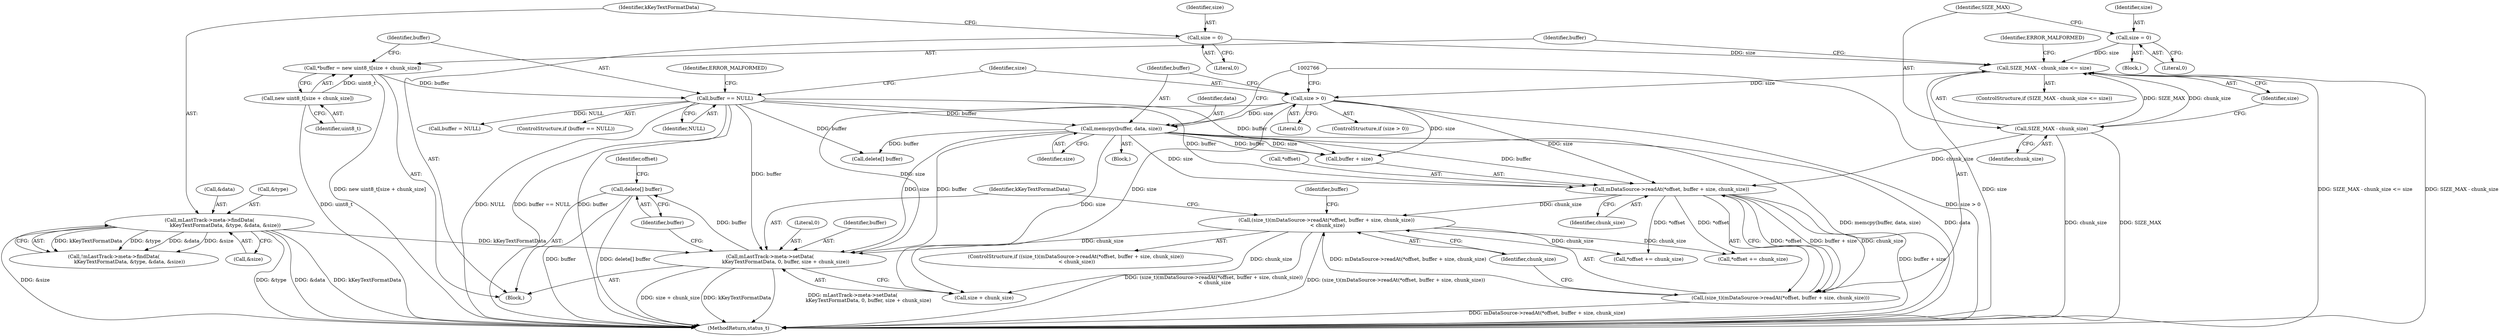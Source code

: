 digraph "0_Android_2674a7218eaa3c87f2ee26d26da5b9170e10f859@API" {
"1002794" [label="(Call,delete[] buffer)"];
"1002787" [label="(Call,mLastTrack->meta->setData(\n                    kKeyTextFormatData, 0, buffer, size + chunk_size))"];
"1002721" [label="(Call,mLastTrack->meta->findData(\n                    kKeyTextFormatData, &type, &data, &size))"];
"1002759" [label="(Call,memcpy(buffer, data, size))"];
"1002748" [label="(Call,buffer == NULL)"];
"1002743" [label="(Call,*buffer = new uint8_t[size + chunk_size])"];
"1002745" [label="(Call,new uint8_t[size + chunk_size])"];
"1002755" [label="(Call,size > 0)"];
"1002734" [label="(Call,SIZE_MAX - chunk_size <= size)"];
"1002735" [label="(Call,SIZE_MAX - chunk_size)"];
"1002730" [label="(Call,size = 0)"];
"1002716" [label="(Call,size = 0)"];
"1002764" [label="(Call,(size_t)(mDataSource->readAt(*offset, buffer + size, chunk_size))\n < chunk_size)"];
"1002765" [label="(Call,(size_t)(mDataSource->readAt(*offset, buffer + size, chunk_size)))"];
"1002767" [label="(Call,mDataSource->readAt(*offset, buffer + size, chunk_size))"];
"1002743" [label="(Call,*buffer = new uint8_t[size + chunk_size])"];
"1002765" [label="(Call,(size_t)(mDataSource->readAt(*offset, buffer + size, chunk_size)))"];
"1002725" [label="(Call,&data)"];
"1002777" [label="(Identifier,buffer)"];
"1002723" [label="(Call,&type)"];
"1002730" [label="(Call,size = 0)"];
"1002736" [label="(Identifier,SIZE_MAX)"];
"1002764" [label="(Call,(size_t)(mDataSource->readAt(*offset, buffer + size, chunk_size))\n < chunk_size)"];
"1002750" [label="(Identifier,NULL)"];
"1002798" [label="(Identifier,offset)"];
"1002763" [label="(ControlStructure,if ((size_t)(mDataSource->readAt(*offset, buffer + size, chunk_size))\n < chunk_size))"];
"1002761" [label="(Identifier,data)"];
"1002746" [label="(Identifier,uint8_t)"];
"1002755" [label="(Call,size > 0)"];
"1002721" [label="(Call,mLastTrack->meta->findData(\n                    kKeyTextFormatData, &type, &data, &size))"];
"1002927" [label="(MethodReturn,status_t)"];
"1002722" [label="(Identifier,kKeyTextFormatData)"];
"1002774" [label="(Identifier,chunk_size)"];
"1002716" [label="(Call,size = 0)"];
"1002778" [label="(Call,buffer = NULL)"];
"1002744" [label="(Identifier,buffer)"];
"1002732" [label="(Literal,0)"];
"1002789" [label="(Literal,0)"];
"1002790" [label="(Identifier,buffer)"];
"1002753" [label="(Identifier,ERROR_MALFORMED)"];
"1002795" [label="(Identifier,buffer)"];
"1002757" [label="(Literal,0)"];
"1002759" [label="(Call,memcpy(buffer, data, size))"];
"1002749" [label="(Identifier,buffer)"];
"1002741" [label="(Identifier,ERROR_MALFORMED)"];
"1002737" [label="(Identifier,chunk_size)"];
"1002758" [label="(Block,)"];
"1002720" [label="(Call,!mLastTrack->meta->findData(\n                    kKeyTextFormatData, &type, &data, &size))"];
"1002756" [label="(Identifier,size)"];
"1002767" [label="(Call,mDataSource->readAt(*offset, buffer + size, chunk_size))"];
"1002754" [label="(ControlStructure,if (size > 0))"];
"1002770" [label="(Call,buffer + size)"];
"1002718" [label="(Literal,0)"];
"1002738" [label="(Identifier,size)"];
"1002747" [label="(ControlStructure,if (buffer == NULL))"];
"1002731" [label="(Identifier,size)"];
"1002791" [label="(Call,size + chunk_size)"];
"1002781" [label="(Call,*offset += chunk_size)"];
"1002717" [label="(Identifier,size)"];
"1002787" [label="(Call,mLastTrack->meta->setData(\n                    kKeyTextFormatData, 0, buffer, size + chunk_size))"];
"1002735" [label="(Call,SIZE_MAX - chunk_size)"];
"1002734" [label="(Call,SIZE_MAX - chunk_size <= size)"];
"1002733" [label="(ControlStructure,if (SIZE_MAX - chunk_size <= size))"];
"1002745" [label="(Call,new uint8_t[size + chunk_size])"];
"1002762" [label="(Identifier,size)"];
"1002768" [label="(Call,*offset)"];
"1002712" [label="(Block,)"];
"1002773" [label="(Identifier,chunk_size)"];
"1002727" [label="(Call,&size)"];
"1002729" [label="(Block,)"];
"1002794" [label="(Call,delete[] buffer)"];
"1002776" [label="(Call,delete[] buffer)"];
"1002748" [label="(Call,buffer == NULL)"];
"1002760" [label="(Identifier,buffer)"];
"1002788" [label="(Identifier,kKeyTextFormatData)"];
"1002796" [label="(Call,*offset += chunk_size)"];
"1002794" -> "1002712"  [label="AST: "];
"1002794" -> "1002795"  [label="CFG: "];
"1002795" -> "1002794"  [label="AST: "];
"1002798" -> "1002794"  [label="CFG: "];
"1002794" -> "1002927"  [label="DDG: buffer"];
"1002794" -> "1002927"  [label="DDG: delete[] buffer"];
"1002787" -> "1002794"  [label="DDG: buffer"];
"1002787" -> "1002712"  [label="AST: "];
"1002787" -> "1002791"  [label="CFG: "];
"1002788" -> "1002787"  [label="AST: "];
"1002789" -> "1002787"  [label="AST: "];
"1002790" -> "1002787"  [label="AST: "];
"1002791" -> "1002787"  [label="AST: "];
"1002795" -> "1002787"  [label="CFG: "];
"1002787" -> "1002927"  [label="DDG: kKeyTextFormatData"];
"1002787" -> "1002927"  [label="DDG: mLastTrack->meta->setData(\n                    kKeyTextFormatData, 0, buffer, size + chunk_size)"];
"1002787" -> "1002927"  [label="DDG: size + chunk_size"];
"1002721" -> "1002787"  [label="DDG: kKeyTextFormatData"];
"1002759" -> "1002787"  [label="DDG: buffer"];
"1002759" -> "1002787"  [label="DDG: size"];
"1002748" -> "1002787"  [label="DDG: buffer"];
"1002755" -> "1002787"  [label="DDG: size"];
"1002764" -> "1002787"  [label="DDG: chunk_size"];
"1002721" -> "1002720"  [label="AST: "];
"1002721" -> "1002727"  [label="CFG: "];
"1002722" -> "1002721"  [label="AST: "];
"1002723" -> "1002721"  [label="AST: "];
"1002725" -> "1002721"  [label="AST: "];
"1002727" -> "1002721"  [label="AST: "];
"1002720" -> "1002721"  [label="CFG: "];
"1002721" -> "1002927"  [label="DDG: &size"];
"1002721" -> "1002927"  [label="DDG: &type"];
"1002721" -> "1002927"  [label="DDG: &data"];
"1002721" -> "1002927"  [label="DDG: kKeyTextFormatData"];
"1002721" -> "1002720"  [label="DDG: kKeyTextFormatData"];
"1002721" -> "1002720"  [label="DDG: &type"];
"1002721" -> "1002720"  [label="DDG: &data"];
"1002721" -> "1002720"  [label="DDG: &size"];
"1002759" -> "1002758"  [label="AST: "];
"1002759" -> "1002762"  [label="CFG: "];
"1002760" -> "1002759"  [label="AST: "];
"1002761" -> "1002759"  [label="AST: "];
"1002762" -> "1002759"  [label="AST: "];
"1002766" -> "1002759"  [label="CFG: "];
"1002759" -> "1002927"  [label="DDG: memcpy(buffer, data, size)"];
"1002759" -> "1002927"  [label="DDG: data"];
"1002748" -> "1002759"  [label="DDG: buffer"];
"1002755" -> "1002759"  [label="DDG: size"];
"1002759" -> "1002767"  [label="DDG: buffer"];
"1002759" -> "1002767"  [label="DDG: size"];
"1002759" -> "1002770"  [label="DDG: buffer"];
"1002759" -> "1002770"  [label="DDG: size"];
"1002759" -> "1002776"  [label="DDG: buffer"];
"1002759" -> "1002791"  [label="DDG: size"];
"1002748" -> "1002747"  [label="AST: "];
"1002748" -> "1002750"  [label="CFG: "];
"1002749" -> "1002748"  [label="AST: "];
"1002750" -> "1002748"  [label="AST: "];
"1002753" -> "1002748"  [label="CFG: "];
"1002756" -> "1002748"  [label="CFG: "];
"1002748" -> "1002927"  [label="DDG: NULL"];
"1002748" -> "1002927"  [label="DDG: buffer == NULL"];
"1002748" -> "1002927"  [label="DDG: buffer"];
"1002743" -> "1002748"  [label="DDG: buffer"];
"1002748" -> "1002767"  [label="DDG: buffer"];
"1002748" -> "1002770"  [label="DDG: buffer"];
"1002748" -> "1002776"  [label="DDG: buffer"];
"1002748" -> "1002778"  [label="DDG: NULL"];
"1002743" -> "1002712"  [label="AST: "];
"1002743" -> "1002745"  [label="CFG: "];
"1002744" -> "1002743"  [label="AST: "];
"1002745" -> "1002743"  [label="AST: "];
"1002749" -> "1002743"  [label="CFG: "];
"1002743" -> "1002927"  [label="DDG: new uint8_t[size + chunk_size]"];
"1002745" -> "1002743"  [label="DDG: uint8_t"];
"1002745" -> "1002746"  [label="CFG: "];
"1002746" -> "1002745"  [label="AST: "];
"1002745" -> "1002927"  [label="DDG: uint8_t"];
"1002755" -> "1002754"  [label="AST: "];
"1002755" -> "1002757"  [label="CFG: "];
"1002756" -> "1002755"  [label="AST: "];
"1002757" -> "1002755"  [label="AST: "];
"1002760" -> "1002755"  [label="CFG: "];
"1002766" -> "1002755"  [label="CFG: "];
"1002755" -> "1002927"  [label="DDG: size > 0"];
"1002734" -> "1002755"  [label="DDG: size"];
"1002755" -> "1002767"  [label="DDG: size"];
"1002755" -> "1002770"  [label="DDG: size"];
"1002755" -> "1002791"  [label="DDG: size"];
"1002734" -> "1002733"  [label="AST: "];
"1002734" -> "1002738"  [label="CFG: "];
"1002735" -> "1002734"  [label="AST: "];
"1002738" -> "1002734"  [label="AST: "];
"1002741" -> "1002734"  [label="CFG: "];
"1002744" -> "1002734"  [label="CFG: "];
"1002734" -> "1002927"  [label="DDG: SIZE_MAX - chunk_size"];
"1002734" -> "1002927"  [label="DDG: size"];
"1002734" -> "1002927"  [label="DDG: SIZE_MAX - chunk_size <= size"];
"1002735" -> "1002734"  [label="DDG: SIZE_MAX"];
"1002735" -> "1002734"  [label="DDG: chunk_size"];
"1002730" -> "1002734"  [label="DDG: size"];
"1002716" -> "1002734"  [label="DDG: size"];
"1002735" -> "1002737"  [label="CFG: "];
"1002736" -> "1002735"  [label="AST: "];
"1002737" -> "1002735"  [label="AST: "];
"1002738" -> "1002735"  [label="CFG: "];
"1002735" -> "1002927"  [label="DDG: chunk_size"];
"1002735" -> "1002927"  [label="DDG: SIZE_MAX"];
"1002735" -> "1002767"  [label="DDG: chunk_size"];
"1002730" -> "1002729"  [label="AST: "];
"1002730" -> "1002732"  [label="CFG: "];
"1002731" -> "1002730"  [label="AST: "];
"1002732" -> "1002730"  [label="AST: "];
"1002736" -> "1002730"  [label="CFG: "];
"1002716" -> "1002712"  [label="AST: "];
"1002716" -> "1002718"  [label="CFG: "];
"1002717" -> "1002716"  [label="AST: "];
"1002718" -> "1002716"  [label="AST: "];
"1002722" -> "1002716"  [label="CFG: "];
"1002764" -> "1002763"  [label="AST: "];
"1002764" -> "1002774"  [label="CFG: "];
"1002765" -> "1002764"  [label="AST: "];
"1002774" -> "1002764"  [label="AST: "];
"1002777" -> "1002764"  [label="CFG: "];
"1002788" -> "1002764"  [label="CFG: "];
"1002764" -> "1002927"  [label="DDG: (size_t)(mDataSource->readAt(*offset, buffer + size, chunk_size))\n < chunk_size"];
"1002764" -> "1002927"  [label="DDG: (size_t)(mDataSource->readAt(*offset, buffer + size, chunk_size))"];
"1002765" -> "1002764"  [label="DDG: mDataSource->readAt(*offset, buffer + size, chunk_size)"];
"1002767" -> "1002764"  [label="DDG: chunk_size"];
"1002764" -> "1002781"  [label="DDG: chunk_size"];
"1002764" -> "1002791"  [label="DDG: chunk_size"];
"1002764" -> "1002796"  [label="DDG: chunk_size"];
"1002765" -> "1002767"  [label="CFG: "];
"1002766" -> "1002765"  [label="AST: "];
"1002767" -> "1002765"  [label="AST: "];
"1002774" -> "1002765"  [label="CFG: "];
"1002765" -> "1002927"  [label="DDG: mDataSource->readAt(*offset, buffer + size, chunk_size)"];
"1002767" -> "1002765"  [label="DDG: *offset"];
"1002767" -> "1002765"  [label="DDG: buffer + size"];
"1002767" -> "1002765"  [label="DDG: chunk_size"];
"1002767" -> "1002773"  [label="CFG: "];
"1002768" -> "1002767"  [label="AST: "];
"1002770" -> "1002767"  [label="AST: "];
"1002773" -> "1002767"  [label="AST: "];
"1002767" -> "1002927"  [label="DDG: buffer + size"];
"1002767" -> "1002781"  [label="DDG: *offset"];
"1002767" -> "1002796"  [label="DDG: *offset"];
}
